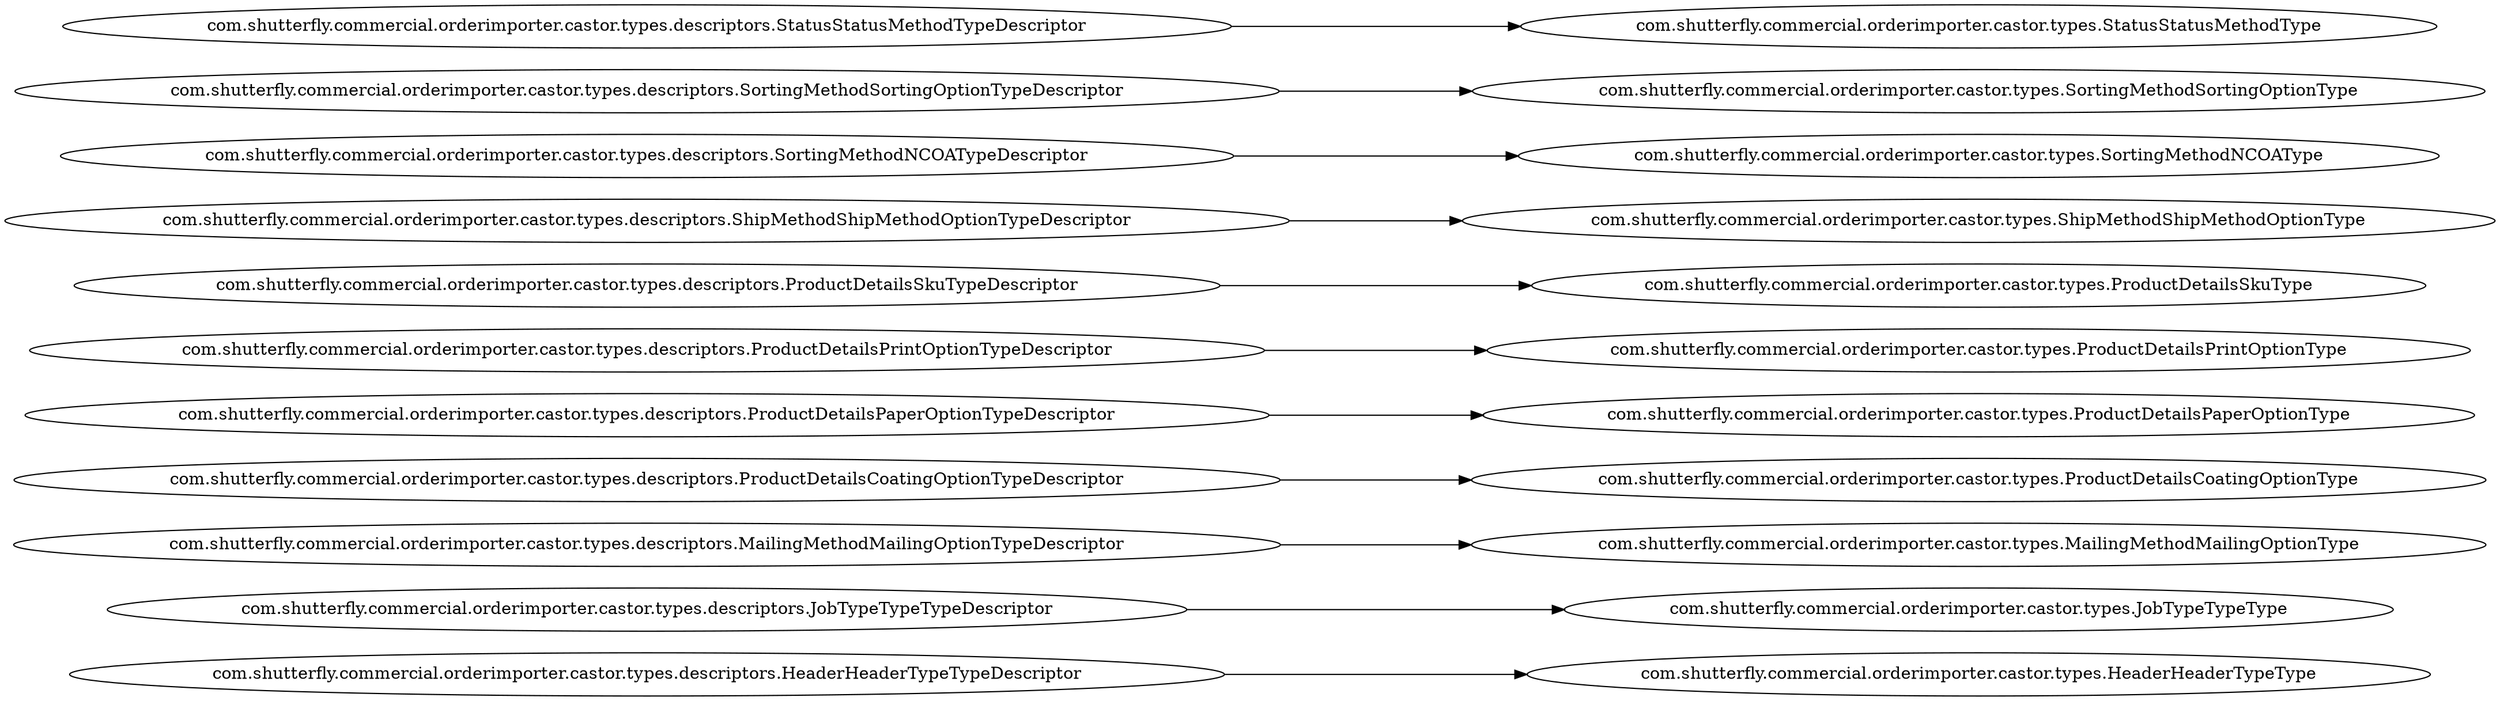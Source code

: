 digraph dependencyGraph {
 concentrate=true;
 rankdir="LR"; 
ranksep="2.0";
"com.shutterfly.commercial.orderimporter.castor.types.descriptors.HeaderHeaderTypeTypeDescriptor"; 
"com.shutterfly.commercial.orderimporter.castor.types.descriptors.HeaderHeaderTypeTypeDescriptor"->"com.shutterfly.commercial.orderimporter.castor.types.HeaderHeaderTypeType";
"com.shutterfly.commercial.orderimporter.castor.types.descriptors.JobTypeTypeTypeDescriptor"; 
"com.shutterfly.commercial.orderimporter.castor.types.descriptors.JobTypeTypeTypeDescriptor"->"com.shutterfly.commercial.orderimporter.castor.types.JobTypeTypeType";
"com.shutterfly.commercial.orderimporter.castor.types.descriptors.MailingMethodMailingOptionTypeDescriptor"; 
"com.shutterfly.commercial.orderimporter.castor.types.descriptors.MailingMethodMailingOptionTypeDescriptor"->"com.shutterfly.commercial.orderimporter.castor.types.MailingMethodMailingOptionType";
"com.shutterfly.commercial.orderimporter.castor.types.descriptors.ProductDetailsCoatingOptionTypeDescriptor"; 
"com.shutterfly.commercial.orderimporter.castor.types.descriptors.ProductDetailsCoatingOptionTypeDescriptor"->"com.shutterfly.commercial.orderimporter.castor.types.ProductDetailsCoatingOptionType";
"com.shutterfly.commercial.orderimporter.castor.types.descriptors.ProductDetailsPaperOptionTypeDescriptor"; 
"com.shutterfly.commercial.orderimporter.castor.types.descriptors.ProductDetailsPaperOptionTypeDescriptor"->"com.shutterfly.commercial.orderimporter.castor.types.ProductDetailsPaperOptionType";
"com.shutterfly.commercial.orderimporter.castor.types.descriptors.ProductDetailsPrintOptionTypeDescriptor"; 
"com.shutterfly.commercial.orderimporter.castor.types.descriptors.ProductDetailsPrintOptionTypeDescriptor"->"com.shutterfly.commercial.orderimporter.castor.types.ProductDetailsPrintOptionType";
"com.shutterfly.commercial.orderimporter.castor.types.descriptors.ProductDetailsSkuTypeDescriptor"; 
"com.shutterfly.commercial.orderimporter.castor.types.descriptors.ProductDetailsSkuTypeDescriptor"->"com.shutterfly.commercial.orderimporter.castor.types.ProductDetailsSkuType";
"com.shutterfly.commercial.orderimporter.castor.types.descriptors.ShipMethodShipMethodOptionTypeDescriptor"; 
"com.shutterfly.commercial.orderimporter.castor.types.descriptors.ShipMethodShipMethodOptionTypeDescriptor"->"com.shutterfly.commercial.orderimporter.castor.types.ShipMethodShipMethodOptionType";
"com.shutterfly.commercial.orderimporter.castor.types.descriptors.SortingMethodNCOATypeDescriptor"; 
"com.shutterfly.commercial.orderimporter.castor.types.descriptors.SortingMethodNCOATypeDescriptor"->"com.shutterfly.commercial.orderimporter.castor.types.SortingMethodNCOAType";
"com.shutterfly.commercial.orderimporter.castor.types.descriptors.SortingMethodSortingOptionTypeDescriptor"; 
"com.shutterfly.commercial.orderimporter.castor.types.descriptors.SortingMethodSortingOptionTypeDescriptor"->"com.shutterfly.commercial.orderimporter.castor.types.SortingMethodSortingOptionType";
"com.shutterfly.commercial.orderimporter.castor.types.descriptors.StatusStatusMethodTypeDescriptor"; 
"com.shutterfly.commercial.orderimporter.castor.types.descriptors.StatusStatusMethodTypeDescriptor"->"com.shutterfly.commercial.orderimporter.castor.types.StatusStatusMethodType";
splines="ortho";
}